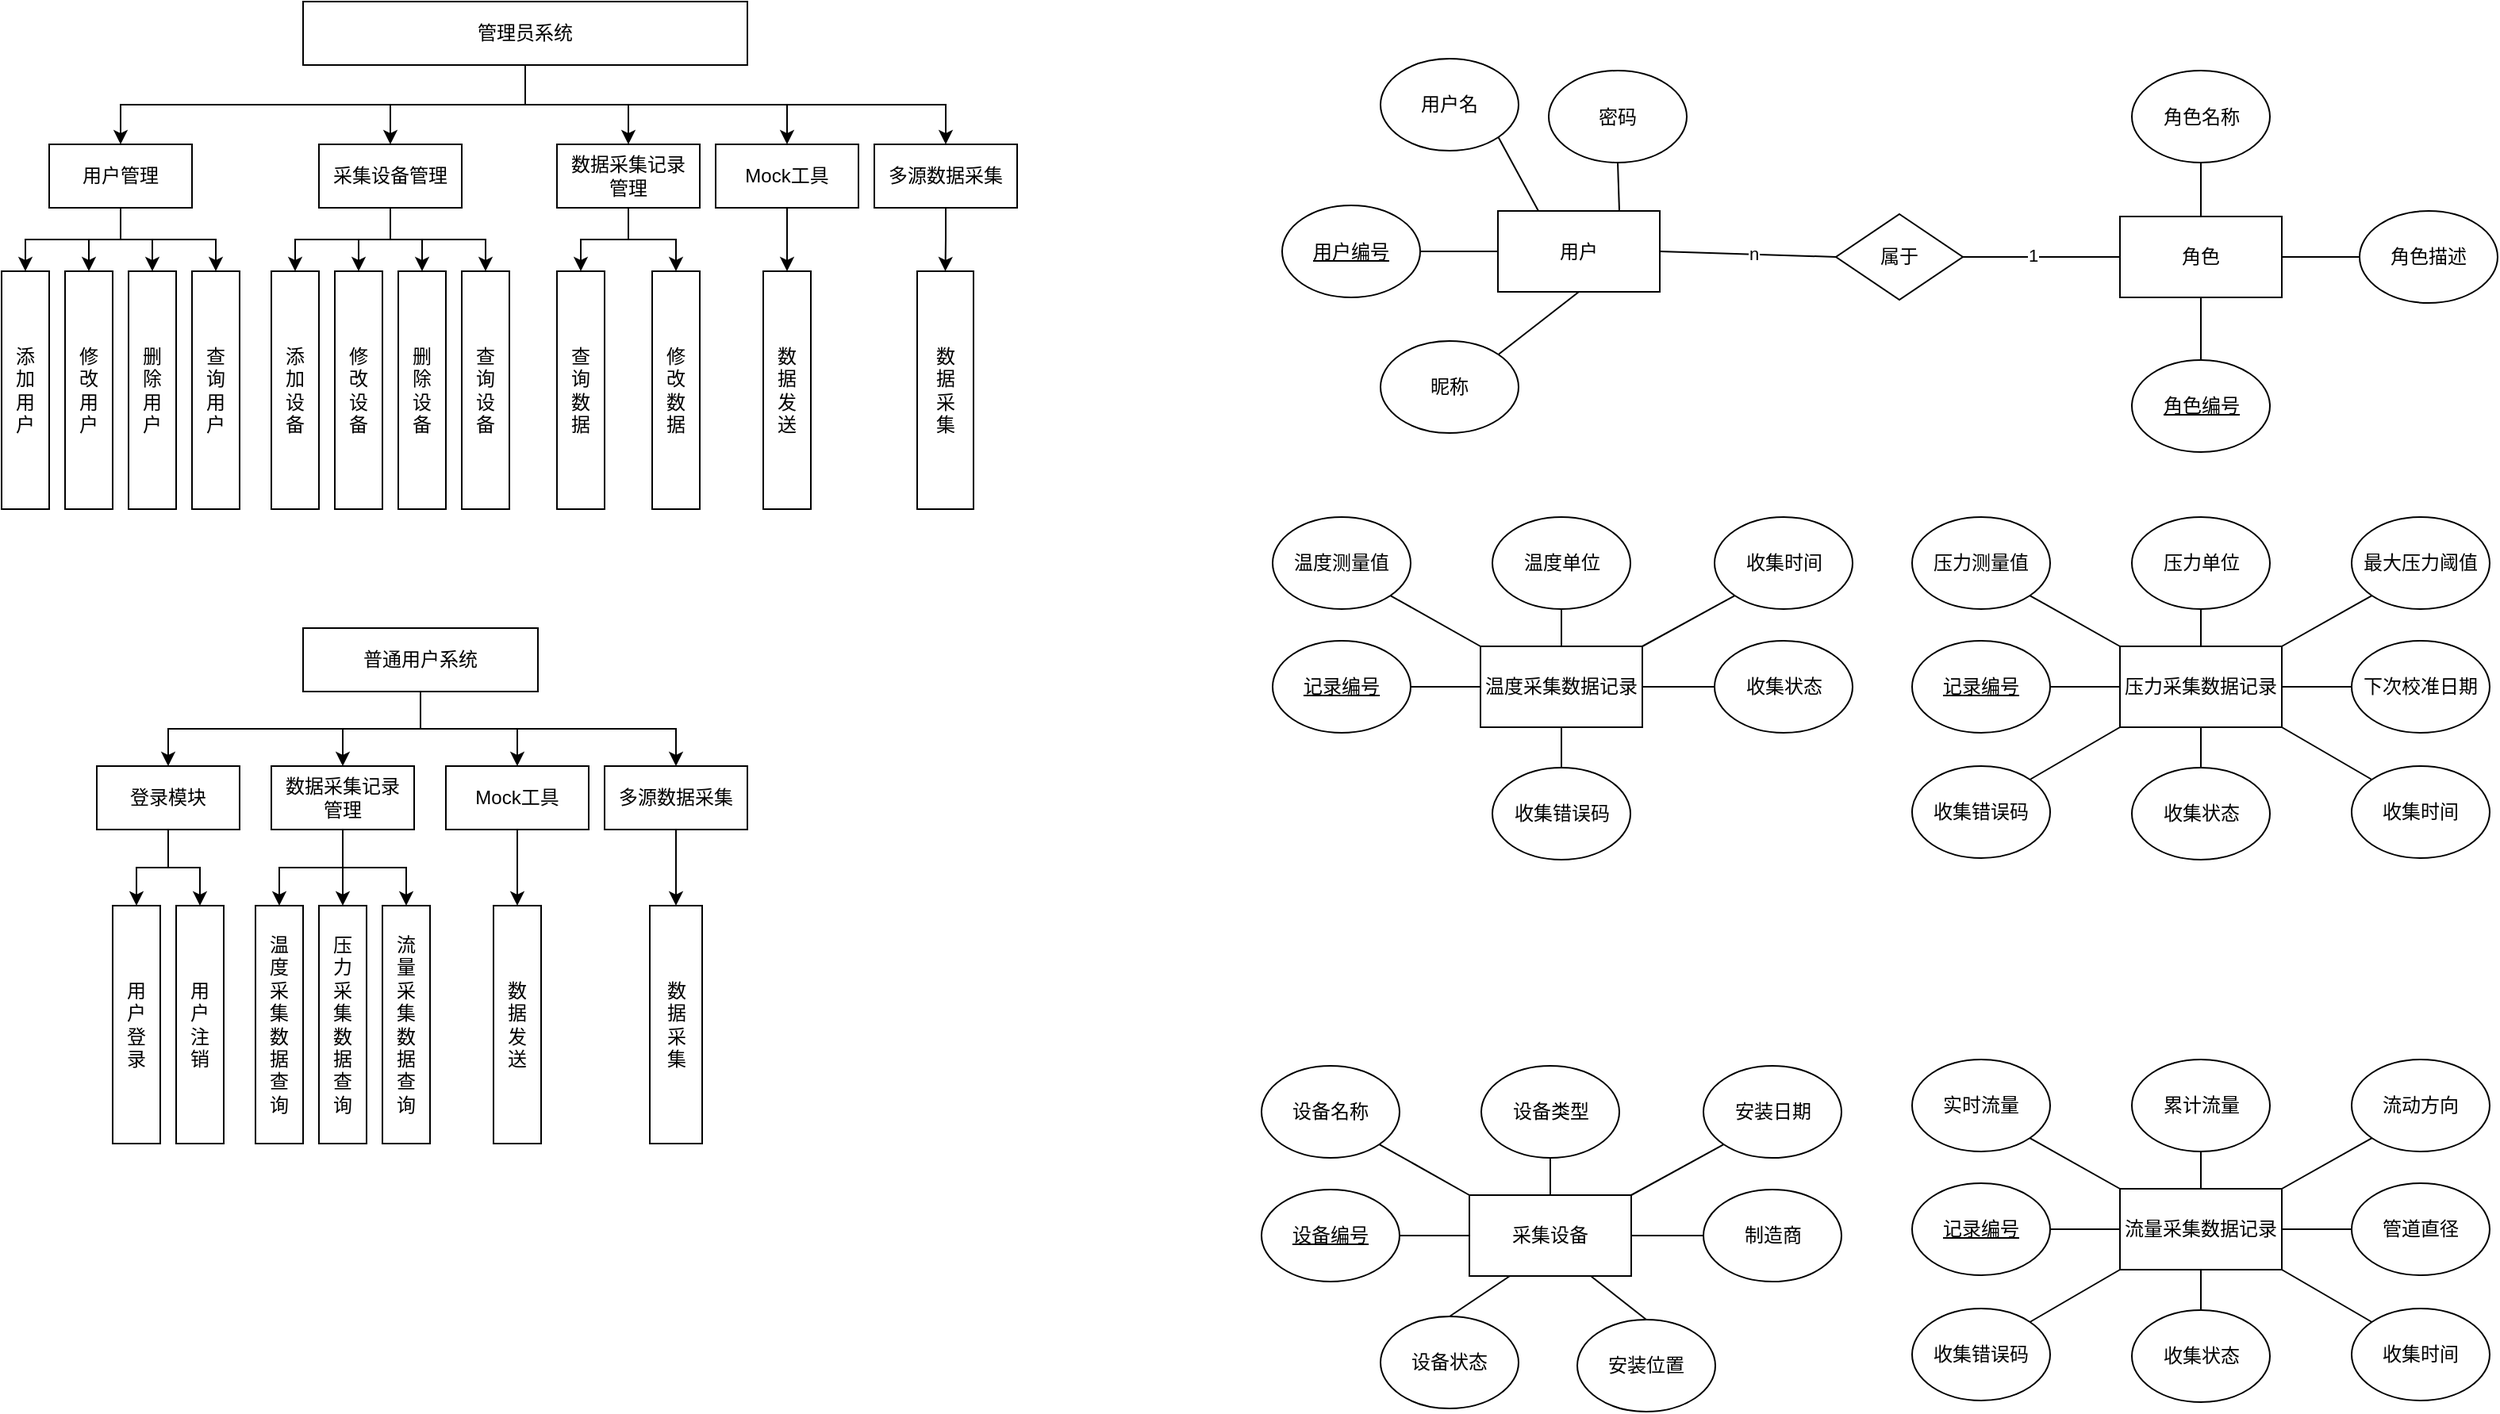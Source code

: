 <mxfile version="26.1.3">
  <diagram name="第 1 页" id="MYwcNr1ugUrhSAHtThHv">
    <mxGraphModel dx="1466" dy="929" grid="0" gridSize="10" guides="1" tooltips="1" connect="1" arrows="1" fold="1" page="1" pageScale="1" pageWidth="827" pageHeight="1169" math="0" shadow="0">
      <root>
        <mxCell id="0" />
        <mxCell id="1" parent="0" />
        <mxCell id="_uf0qR5cUyTxKE8fxkCO-37" style="edgeStyle=orthogonalEdgeStyle;rounded=0;orthogonalLoop=1;jettySize=auto;html=1;exitX=0.5;exitY=1;exitDx=0;exitDy=0;entryX=0.5;entryY=0;entryDx=0;entryDy=0;" parent="1" source="_uf0qR5cUyTxKE8fxkCO-5" target="_uf0qR5cUyTxKE8fxkCO-7" edge="1">
          <mxGeometry relative="1" as="geometry" />
        </mxCell>
        <mxCell id="_uf0qR5cUyTxKE8fxkCO-38" style="edgeStyle=orthogonalEdgeStyle;rounded=0;orthogonalLoop=1;jettySize=auto;html=1;exitX=0.5;exitY=1;exitDx=0;exitDy=0;entryX=0.5;entryY=0;entryDx=0;entryDy=0;" parent="1" source="_uf0qR5cUyTxKE8fxkCO-5" target="_uf0qR5cUyTxKE8fxkCO-21" edge="1">
          <mxGeometry relative="1" as="geometry" />
        </mxCell>
        <mxCell id="_uf0qR5cUyTxKE8fxkCO-39" style="edgeStyle=orthogonalEdgeStyle;rounded=0;orthogonalLoop=1;jettySize=auto;html=1;exitX=0.5;exitY=1;exitDx=0;exitDy=0;" parent="1" source="_uf0qR5cUyTxKE8fxkCO-5" target="_uf0qR5cUyTxKE8fxkCO-11" edge="1">
          <mxGeometry relative="1" as="geometry" />
        </mxCell>
        <mxCell id="_uf0qR5cUyTxKE8fxkCO-40" style="edgeStyle=orthogonalEdgeStyle;rounded=0;orthogonalLoop=1;jettySize=auto;html=1;exitX=0.5;exitY=1;exitDx=0;exitDy=0;" parent="1" source="_uf0qR5cUyTxKE8fxkCO-5" target="_uf0qR5cUyTxKE8fxkCO-9" edge="1">
          <mxGeometry relative="1" as="geometry" />
        </mxCell>
        <mxCell id="_uf0qR5cUyTxKE8fxkCO-41" style="edgeStyle=orthogonalEdgeStyle;rounded=0;orthogonalLoop=1;jettySize=auto;html=1;exitX=0.5;exitY=1;exitDx=0;exitDy=0;entryX=0.5;entryY=0;entryDx=0;entryDy=0;" parent="1" source="_uf0qR5cUyTxKE8fxkCO-5" target="_uf0qR5cUyTxKE8fxkCO-10" edge="1">
          <mxGeometry relative="1" as="geometry" />
        </mxCell>
        <mxCell id="_uf0qR5cUyTxKE8fxkCO-5" value="管理员系统" style="rounded=0;whiteSpace=wrap;html=1;" parent="1" vertex="1">
          <mxGeometry x="230" y="190" width="280" height="40" as="geometry" />
        </mxCell>
        <mxCell id="_uf0qR5cUyTxKE8fxkCO-17" style="edgeStyle=orthogonalEdgeStyle;rounded=0;orthogonalLoop=1;jettySize=auto;html=1;exitX=0.5;exitY=1;exitDx=0;exitDy=0;entryX=0.5;entryY=0;entryDx=0;entryDy=0;" parent="1" source="_uf0qR5cUyTxKE8fxkCO-7" target="_uf0qR5cUyTxKE8fxkCO-12" edge="1">
          <mxGeometry relative="1" as="geometry">
            <Array as="points">
              <mxPoint x="115" y="340" />
              <mxPoint x="55" y="340" />
            </Array>
          </mxGeometry>
        </mxCell>
        <mxCell id="_uf0qR5cUyTxKE8fxkCO-18" style="edgeStyle=orthogonalEdgeStyle;rounded=0;orthogonalLoop=1;jettySize=auto;html=1;exitX=0.5;exitY=1;exitDx=0;exitDy=0;entryX=0.5;entryY=0;entryDx=0;entryDy=0;" parent="1" source="_uf0qR5cUyTxKE8fxkCO-7" target="_uf0qR5cUyTxKE8fxkCO-13" edge="1">
          <mxGeometry relative="1" as="geometry" />
        </mxCell>
        <mxCell id="_uf0qR5cUyTxKE8fxkCO-19" style="edgeStyle=orthogonalEdgeStyle;rounded=0;orthogonalLoop=1;jettySize=auto;html=1;exitX=0.5;exitY=1;exitDx=0;exitDy=0;entryX=0.5;entryY=0;entryDx=0;entryDy=0;" parent="1" source="_uf0qR5cUyTxKE8fxkCO-7" target="_uf0qR5cUyTxKE8fxkCO-15" edge="1">
          <mxGeometry relative="1" as="geometry" />
        </mxCell>
        <mxCell id="_uf0qR5cUyTxKE8fxkCO-20" style="edgeStyle=orthogonalEdgeStyle;rounded=0;orthogonalLoop=1;jettySize=auto;html=1;exitX=0.5;exitY=1;exitDx=0;exitDy=0;entryX=0.5;entryY=0;entryDx=0;entryDy=0;" parent="1" source="_uf0qR5cUyTxKE8fxkCO-7" target="_uf0qR5cUyTxKE8fxkCO-16" edge="1">
          <mxGeometry relative="1" as="geometry" />
        </mxCell>
        <mxCell id="_uf0qR5cUyTxKE8fxkCO-7" value="用户管理" style="rounded=0;whiteSpace=wrap;html=1;" parent="1" vertex="1">
          <mxGeometry x="70" y="280" width="90" height="40" as="geometry" />
        </mxCell>
        <mxCell id="_uf0qR5cUyTxKE8fxkCO-32" style="edgeStyle=orthogonalEdgeStyle;rounded=0;orthogonalLoop=1;jettySize=auto;html=1;exitX=0.5;exitY=1;exitDx=0;exitDy=0;entryX=0.5;entryY=0;entryDx=0;entryDy=0;" parent="1" source="_uf0qR5cUyTxKE8fxkCO-9" target="_uf0qR5cUyTxKE8fxkCO-30" edge="1">
          <mxGeometry relative="1" as="geometry" />
        </mxCell>
        <mxCell id="_uf0qR5cUyTxKE8fxkCO-9" value="Mock工具" style="rounded=0;whiteSpace=wrap;html=1;" parent="1" vertex="1">
          <mxGeometry x="490" y="280" width="90" height="40" as="geometry" />
        </mxCell>
        <mxCell id="_uf0qR5cUyTxKE8fxkCO-33" style="edgeStyle=orthogonalEdgeStyle;rounded=0;orthogonalLoop=1;jettySize=auto;html=1;exitX=0.5;exitY=1;exitDx=0;exitDy=0;entryX=0.5;entryY=0;entryDx=0;entryDy=0;" parent="1" source="_uf0qR5cUyTxKE8fxkCO-10" target="_uf0qR5cUyTxKE8fxkCO-31" edge="1">
          <mxGeometry relative="1" as="geometry" />
        </mxCell>
        <mxCell id="_uf0qR5cUyTxKE8fxkCO-10" value="多源数据采集" style="rounded=0;whiteSpace=wrap;html=1;" parent="1" vertex="1">
          <mxGeometry x="590" y="280" width="90" height="40" as="geometry" />
        </mxCell>
        <mxCell id="_uf0qR5cUyTxKE8fxkCO-82" style="edgeStyle=orthogonalEdgeStyle;rounded=0;orthogonalLoop=1;jettySize=auto;html=1;exitX=0.5;exitY=1;exitDx=0;exitDy=0;" parent="1" source="_uf0qR5cUyTxKE8fxkCO-11" target="_uf0qR5cUyTxKE8fxkCO-35" edge="1">
          <mxGeometry relative="1" as="geometry" />
        </mxCell>
        <mxCell id="_uf0qR5cUyTxKE8fxkCO-83" style="edgeStyle=orthogonalEdgeStyle;rounded=0;orthogonalLoop=1;jettySize=auto;html=1;exitX=0.5;exitY=1;exitDx=0;exitDy=0;" parent="1" source="_uf0qR5cUyTxKE8fxkCO-11" target="_uf0qR5cUyTxKE8fxkCO-36" edge="1">
          <mxGeometry relative="1" as="geometry" />
        </mxCell>
        <mxCell id="_uf0qR5cUyTxKE8fxkCO-11" value="数据采集&lt;span style=&quot;background-color: transparent; color: light-dark(rgb(0, 0, 0), rgb(255, 255, 255));&quot;&gt;记录&lt;/span&gt;&lt;div&gt;&lt;span style=&quot;background-color: transparent; color: light-dark(rgb(0, 0, 0), rgb(255, 255, 255));&quot;&gt;管理&lt;/span&gt;&lt;/div&gt;" style="rounded=0;whiteSpace=wrap;html=1;" parent="1" vertex="1">
          <mxGeometry x="390" y="280" width="90" height="40" as="geometry" />
        </mxCell>
        <mxCell id="_uf0qR5cUyTxKE8fxkCO-12" value="添&lt;div&gt;加&lt;/div&gt;&lt;div&gt;用&lt;/div&gt;&lt;div&gt;户&lt;/div&gt;" style="rounded=0;whiteSpace=wrap;html=1;" parent="1" vertex="1">
          <mxGeometry x="40" y="360" width="30" height="150" as="geometry" />
        </mxCell>
        <mxCell id="_uf0qR5cUyTxKE8fxkCO-13" value="修&lt;div&gt;改&lt;/div&gt;&lt;div&gt;用&lt;/div&gt;&lt;div&gt;户&lt;/div&gt;" style="rounded=0;whiteSpace=wrap;html=1;" parent="1" vertex="1">
          <mxGeometry x="80" y="360" width="30" height="150" as="geometry" />
        </mxCell>
        <mxCell id="_uf0qR5cUyTxKE8fxkCO-15" value="删&lt;div&gt;除&lt;/div&gt;&lt;div&gt;用&lt;/div&gt;&lt;div&gt;户&lt;/div&gt;" style="rounded=0;whiteSpace=wrap;html=1;" parent="1" vertex="1">
          <mxGeometry x="120" y="360" width="30" height="150" as="geometry" />
        </mxCell>
        <mxCell id="_uf0qR5cUyTxKE8fxkCO-16" value="查&lt;div&gt;询&lt;/div&gt;&lt;div&gt;用&lt;/div&gt;&lt;div&gt;户&lt;/div&gt;" style="rounded=0;whiteSpace=wrap;html=1;" parent="1" vertex="1">
          <mxGeometry x="160" y="360" width="30" height="150" as="geometry" />
        </mxCell>
        <mxCell id="_uf0qR5cUyTxKE8fxkCO-26" style="edgeStyle=orthogonalEdgeStyle;rounded=0;orthogonalLoop=1;jettySize=auto;html=1;exitX=0.5;exitY=1;exitDx=0;exitDy=0;entryX=0.5;entryY=0;entryDx=0;entryDy=0;" parent="1" source="_uf0qR5cUyTxKE8fxkCO-21" target="_uf0qR5cUyTxKE8fxkCO-22" edge="1">
          <mxGeometry relative="1" as="geometry" />
        </mxCell>
        <mxCell id="_uf0qR5cUyTxKE8fxkCO-27" style="edgeStyle=orthogonalEdgeStyle;rounded=0;orthogonalLoop=1;jettySize=auto;html=1;exitX=0.5;exitY=1;exitDx=0;exitDy=0;entryX=0.5;entryY=0;entryDx=0;entryDy=0;" parent="1" source="_uf0qR5cUyTxKE8fxkCO-21" target="_uf0qR5cUyTxKE8fxkCO-23" edge="1">
          <mxGeometry relative="1" as="geometry" />
        </mxCell>
        <mxCell id="_uf0qR5cUyTxKE8fxkCO-28" style="edgeStyle=orthogonalEdgeStyle;rounded=0;orthogonalLoop=1;jettySize=auto;html=1;exitX=0.5;exitY=1;exitDx=0;exitDy=0;entryX=0.5;entryY=0;entryDx=0;entryDy=0;" parent="1" source="_uf0qR5cUyTxKE8fxkCO-21" target="_uf0qR5cUyTxKE8fxkCO-24" edge="1">
          <mxGeometry relative="1" as="geometry" />
        </mxCell>
        <mxCell id="_uf0qR5cUyTxKE8fxkCO-29" style="edgeStyle=orthogonalEdgeStyle;rounded=0;orthogonalLoop=1;jettySize=auto;html=1;exitX=0.5;exitY=1;exitDx=0;exitDy=0;entryX=0.5;entryY=0;entryDx=0;entryDy=0;" parent="1" source="_uf0qR5cUyTxKE8fxkCO-21" target="_uf0qR5cUyTxKE8fxkCO-25" edge="1">
          <mxGeometry relative="1" as="geometry" />
        </mxCell>
        <mxCell id="_uf0qR5cUyTxKE8fxkCO-21" value="采集设备管理" style="rounded=0;whiteSpace=wrap;html=1;" parent="1" vertex="1">
          <mxGeometry x="240" y="280" width="90" height="40" as="geometry" />
        </mxCell>
        <mxCell id="_uf0qR5cUyTxKE8fxkCO-22" value="添&lt;div&gt;加&lt;/div&gt;&lt;div&gt;设&lt;/div&gt;&lt;div&gt;备&lt;/div&gt;" style="rounded=0;whiteSpace=wrap;html=1;" parent="1" vertex="1">
          <mxGeometry x="210" y="360" width="30" height="150" as="geometry" />
        </mxCell>
        <mxCell id="_uf0qR5cUyTxKE8fxkCO-23" value="修&lt;div&gt;改&lt;div&gt;设&lt;/div&gt;&lt;div&gt;备&lt;/div&gt;&lt;/div&gt;" style="rounded=0;whiteSpace=wrap;html=1;" parent="1" vertex="1">
          <mxGeometry x="250" y="360" width="30" height="150" as="geometry" />
        </mxCell>
        <mxCell id="_uf0qR5cUyTxKE8fxkCO-24" value="删&lt;div&gt;除&lt;/div&gt;&lt;div&gt;设&lt;/div&gt;&lt;div&gt;备&lt;/div&gt;" style="rounded=0;whiteSpace=wrap;html=1;" parent="1" vertex="1">
          <mxGeometry x="290" y="360" width="30" height="150" as="geometry" />
        </mxCell>
        <mxCell id="_uf0qR5cUyTxKE8fxkCO-25" value="查&lt;div&gt;询&lt;/div&gt;&lt;div&gt;设&lt;/div&gt;&lt;div&gt;备&lt;/div&gt;" style="rounded=0;whiteSpace=wrap;html=1;" parent="1" vertex="1">
          <mxGeometry x="330" y="360" width="30" height="150" as="geometry" />
        </mxCell>
        <mxCell id="_uf0qR5cUyTxKE8fxkCO-30" value="数&lt;div&gt;据&lt;/div&gt;&lt;div&gt;发&lt;/div&gt;&lt;div&gt;送&lt;/div&gt;" style="rounded=0;whiteSpace=wrap;html=1;" parent="1" vertex="1">
          <mxGeometry x="520" y="360" width="30" height="150" as="geometry" />
        </mxCell>
        <mxCell id="_uf0qR5cUyTxKE8fxkCO-31" value="数&lt;div&gt;据&lt;/div&gt;&lt;div&gt;采&lt;/div&gt;&lt;div&gt;集&lt;/div&gt;" style="rounded=0;whiteSpace=wrap;html=1;" parent="1" vertex="1">
          <mxGeometry x="617" y="360" width="35.5" height="150" as="geometry" />
        </mxCell>
        <mxCell id="_uf0qR5cUyTxKE8fxkCO-35" value="查&lt;div&gt;询&lt;/div&gt;&lt;div&gt;数&lt;/div&gt;&lt;div&gt;据&lt;/div&gt;" style="rounded=0;whiteSpace=wrap;html=1;" parent="1" vertex="1">
          <mxGeometry x="390" y="360" width="30" height="150" as="geometry" />
        </mxCell>
        <mxCell id="_uf0qR5cUyTxKE8fxkCO-36" value="修&lt;div&gt;改&lt;/div&gt;&lt;div&gt;&lt;div&gt;数&lt;/div&gt;&lt;div&gt;据&lt;/div&gt;&lt;/div&gt;" style="rounded=0;whiteSpace=wrap;html=1;" parent="1" vertex="1">
          <mxGeometry x="450" y="360" width="30" height="150" as="geometry" />
        </mxCell>
        <mxCell id="_uf0qR5cUyTxKE8fxkCO-44" style="edgeStyle=orthogonalEdgeStyle;rounded=0;orthogonalLoop=1;jettySize=auto;html=1;exitX=0.5;exitY=1;exitDx=0;exitDy=0;" parent="1" source="_uf0qR5cUyTxKE8fxkCO-47" target="_uf0qR5cUyTxKE8fxkCO-57" edge="1">
          <mxGeometry relative="1" as="geometry" />
        </mxCell>
        <mxCell id="_uf0qR5cUyTxKE8fxkCO-45" style="edgeStyle=orthogonalEdgeStyle;rounded=0;orthogonalLoop=1;jettySize=auto;html=1;exitX=0.5;exitY=1;exitDx=0;exitDy=0;" parent="1" source="_uf0qR5cUyTxKE8fxkCO-47" target="_uf0qR5cUyTxKE8fxkCO-54" edge="1">
          <mxGeometry relative="1" as="geometry" />
        </mxCell>
        <mxCell id="_uf0qR5cUyTxKE8fxkCO-46" style="edgeStyle=orthogonalEdgeStyle;rounded=0;orthogonalLoop=1;jettySize=auto;html=1;exitX=0.5;exitY=1;exitDx=0;exitDy=0;entryX=0.5;entryY=0;entryDx=0;entryDy=0;" parent="1" source="_uf0qR5cUyTxKE8fxkCO-47" target="_uf0qR5cUyTxKE8fxkCO-56" edge="1">
          <mxGeometry relative="1" as="geometry" />
        </mxCell>
        <mxCell id="_uf0qR5cUyTxKE8fxkCO-94" style="edgeStyle=orthogonalEdgeStyle;rounded=0;orthogonalLoop=1;jettySize=auto;html=1;exitX=0.5;exitY=1;exitDx=0;exitDy=0;entryX=0.5;entryY=0;entryDx=0;entryDy=0;" parent="1" source="_uf0qR5cUyTxKE8fxkCO-47" target="_uf0qR5cUyTxKE8fxkCO-89" edge="1">
          <mxGeometry relative="1" as="geometry" />
        </mxCell>
        <mxCell id="_uf0qR5cUyTxKE8fxkCO-47" value="普通用户系统" style="rounded=0;whiteSpace=wrap;html=1;" parent="1" vertex="1">
          <mxGeometry x="230" y="585" width="148" height="40" as="geometry" />
        </mxCell>
        <mxCell id="_uf0qR5cUyTxKE8fxkCO-53" style="edgeStyle=orthogonalEdgeStyle;rounded=0;orthogonalLoop=1;jettySize=auto;html=1;exitX=0.5;exitY=1;exitDx=0;exitDy=0;entryX=0.5;entryY=0;entryDx=0;entryDy=0;" parent="1" source="_uf0qR5cUyTxKE8fxkCO-54" target="_uf0qR5cUyTxKE8fxkCO-71" edge="1">
          <mxGeometry relative="1" as="geometry" />
        </mxCell>
        <mxCell id="_uf0qR5cUyTxKE8fxkCO-54" value="Mock工具" style="rounded=0;whiteSpace=wrap;html=1;" parent="1" vertex="1">
          <mxGeometry x="320" y="672" width="90" height="40" as="geometry" />
        </mxCell>
        <mxCell id="_uf0qR5cUyTxKE8fxkCO-55" style="edgeStyle=orthogonalEdgeStyle;rounded=0;orthogonalLoop=1;jettySize=auto;html=1;exitX=0.5;exitY=1;exitDx=0;exitDy=0;entryX=0.5;entryY=0;entryDx=0;entryDy=0;" parent="1" source="_uf0qR5cUyTxKE8fxkCO-56" target="_uf0qR5cUyTxKE8fxkCO-72" edge="1">
          <mxGeometry relative="1" as="geometry" />
        </mxCell>
        <mxCell id="_uf0qR5cUyTxKE8fxkCO-56" value="多源数据采集" style="rounded=0;whiteSpace=wrap;html=1;" parent="1" vertex="1">
          <mxGeometry x="420" y="672" width="90" height="40" as="geometry" />
        </mxCell>
        <mxCell id="_uf0qR5cUyTxKE8fxkCO-86" style="edgeStyle=orthogonalEdgeStyle;rounded=0;orthogonalLoop=1;jettySize=auto;html=1;exitX=0.5;exitY=1;exitDx=0;exitDy=0;entryX=0.5;entryY=0;entryDx=0;entryDy=0;" parent="1" source="_uf0qR5cUyTxKE8fxkCO-57" target="_uf0qR5cUyTxKE8fxkCO-73" edge="1">
          <mxGeometry relative="1" as="geometry" />
        </mxCell>
        <mxCell id="_uf0qR5cUyTxKE8fxkCO-87" style="edgeStyle=orthogonalEdgeStyle;rounded=0;orthogonalLoop=1;jettySize=auto;html=1;exitX=0.5;exitY=1;exitDx=0;exitDy=0;entryX=0.5;entryY=0;entryDx=0;entryDy=0;" parent="1" source="_uf0qR5cUyTxKE8fxkCO-57" target="_uf0qR5cUyTxKE8fxkCO-84" edge="1">
          <mxGeometry relative="1" as="geometry" />
        </mxCell>
        <mxCell id="_uf0qR5cUyTxKE8fxkCO-88" style="edgeStyle=orthogonalEdgeStyle;rounded=0;orthogonalLoop=1;jettySize=auto;html=1;exitX=0.5;exitY=1;exitDx=0;exitDy=0;entryX=0.5;entryY=0;entryDx=0;entryDy=0;" parent="1" source="_uf0qR5cUyTxKE8fxkCO-57" target="_uf0qR5cUyTxKE8fxkCO-85" edge="1">
          <mxGeometry relative="1" as="geometry" />
        </mxCell>
        <mxCell id="_uf0qR5cUyTxKE8fxkCO-57" value="数据采集&lt;span style=&quot;background-color: transparent; color: light-dark(rgb(0, 0, 0), rgb(255, 255, 255));&quot;&gt;记录&lt;/span&gt;&lt;div&gt;&lt;span style=&quot;background-color: transparent; color: light-dark(rgb(0, 0, 0), rgb(255, 255, 255));&quot;&gt;管理&lt;/span&gt;&lt;/div&gt;" style="rounded=0;whiteSpace=wrap;html=1;" parent="1" vertex="1">
          <mxGeometry x="210" y="672" width="90" height="40" as="geometry" />
        </mxCell>
        <mxCell id="_uf0qR5cUyTxKE8fxkCO-71" value="数&lt;div&gt;据&lt;/div&gt;&lt;div&gt;发&lt;/div&gt;&lt;div&gt;送&lt;/div&gt;" style="rounded=0;whiteSpace=wrap;html=1;" parent="1" vertex="1">
          <mxGeometry x="350" y="760" width="30" height="150" as="geometry" />
        </mxCell>
        <mxCell id="_uf0qR5cUyTxKE8fxkCO-72" value="数&lt;div&gt;据&lt;/div&gt;&lt;div&gt;采&lt;/div&gt;&lt;div&gt;集&lt;/div&gt;" style="rounded=0;whiteSpace=wrap;html=1;" parent="1" vertex="1">
          <mxGeometry x="448.5" y="760" width="33" height="150" as="geometry" />
        </mxCell>
        <mxCell id="_uf0qR5cUyTxKE8fxkCO-73" value="温&lt;div&gt;度&lt;/div&gt;&lt;div&gt;采&lt;/div&gt;&lt;div&gt;集&lt;/div&gt;&lt;div&gt;数&lt;/div&gt;&lt;div&gt;据&lt;/div&gt;&lt;div&gt;查&lt;/div&gt;&lt;div&gt;询&lt;/div&gt;" style="rounded=0;whiteSpace=wrap;html=1;" parent="1" vertex="1">
          <mxGeometry x="200" y="760" width="30" height="150" as="geometry" />
        </mxCell>
        <mxCell id="_uf0qR5cUyTxKE8fxkCO-84" value="压&lt;div&gt;力&lt;br&gt;&lt;div&gt;采&lt;/div&gt;&lt;div&gt;集&lt;/div&gt;&lt;div&gt;数&lt;/div&gt;&lt;div&gt;据&lt;/div&gt;&lt;div&gt;查&lt;/div&gt;&lt;div&gt;询&lt;/div&gt;&lt;/div&gt;" style="rounded=0;whiteSpace=wrap;html=1;" parent="1" vertex="1">
          <mxGeometry x="240" y="760" width="30" height="150" as="geometry" />
        </mxCell>
        <mxCell id="_uf0qR5cUyTxKE8fxkCO-85" value="流&lt;div&gt;量&lt;br&gt;&lt;div&gt;&lt;div&gt;采&lt;/div&gt;&lt;div&gt;集&lt;/div&gt;&lt;div&gt;数&lt;/div&gt;&lt;div&gt;据&lt;/div&gt;&lt;div&gt;查&lt;/div&gt;&lt;div&gt;询&lt;/div&gt;&lt;/div&gt;&lt;/div&gt;" style="rounded=0;whiteSpace=wrap;html=1;" parent="1" vertex="1">
          <mxGeometry x="280" y="760" width="30" height="150" as="geometry" />
        </mxCell>
        <mxCell id="_uf0qR5cUyTxKE8fxkCO-92" style="edgeStyle=orthogonalEdgeStyle;rounded=0;orthogonalLoop=1;jettySize=auto;html=1;exitX=0.5;exitY=1;exitDx=0;exitDy=0;entryX=0.5;entryY=0;entryDx=0;entryDy=0;" parent="1" source="_uf0qR5cUyTxKE8fxkCO-89" target="_uf0qR5cUyTxKE8fxkCO-90" edge="1">
          <mxGeometry relative="1" as="geometry" />
        </mxCell>
        <mxCell id="_uf0qR5cUyTxKE8fxkCO-93" style="edgeStyle=orthogonalEdgeStyle;rounded=0;orthogonalLoop=1;jettySize=auto;html=1;exitX=0.5;exitY=1;exitDx=0;exitDy=0;entryX=0.5;entryY=0;entryDx=0;entryDy=0;" parent="1" source="_uf0qR5cUyTxKE8fxkCO-89" target="_uf0qR5cUyTxKE8fxkCO-91" edge="1">
          <mxGeometry relative="1" as="geometry" />
        </mxCell>
        <mxCell id="_uf0qR5cUyTxKE8fxkCO-89" value="登录模块" style="rounded=0;whiteSpace=wrap;html=1;" parent="1" vertex="1">
          <mxGeometry x="100" y="672" width="90" height="40" as="geometry" />
        </mxCell>
        <mxCell id="_uf0qR5cUyTxKE8fxkCO-90" value="用&lt;div&gt;户&lt;/div&gt;&lt;div&gt;登&lt;/div&gt;&lt;div&gt;录&lt;/div&gt;" style="rounded=0;whiteSpace=wrap;html=1;fillColor=default;" parent="1" vertex="1">
          <mxGeometry x="110" y="760" width="30" height="150" as="geometry" />
        </mxCell>
        <mxCell id="_uf0qR5cUyTxKE8fxkCO-91" value="用&lt;div&gt;户&lt;/div&gt;&lt;div&gt;注&lt;/div&gt;&lt;div&gt;销&lt;/div&gt;" style="rounded=0;whiteSpace=wrap;html=1;fillColor=default;" parent="1" vertex="1">
          <mxGeometry x="150" y="760" width="30" height="150" as="geometry" />
        </mxCell>
        <mxCell id="K0Fhoypk4YpixcWQolRQ-6" style="edgeStyle=orthogonalEdgeStyle;rounded=0;orthogonalLoop=1;jettySize=auto;html=1;exitX=1;exitY=0.5;exitDx=0;exitDy=0;entryX=0;entryY=0.5;entryDx=0;entryDy=0;endArrow=none;startFill=0;" edge="1" parent="1" source="K0Fhoypk4YpixcWQolRQ-1" target="K0Fhoypk4YpixcWQolRQ-4">
          <mxGeometry relative="1" as="geometry" />
        </mxCell>
        <mxCell id="K0Fhoypk4YpixcWQolRQ-7" style="edgeStyle=orthogonalEdgeStyle;rounded=0;orthogonalLoop=1;jettySize=auto;html=1;exitX=0.5;exitY=0;exitDx=0;exitDy=0;entryX=0.5;entryY=1;entryDx=0;entryDy=0;endArrow=none;startFill=0;" edge="1" parent="1" source="K0Fhoypk4YpixcWQolRQ-1" target="K0Fhoypk4YpixcWQolRQ-3">
          <mxGeometry relative="1" as="geometry" />
        </mxCell>
        <mxCell id="K0Fhoypk4YpixcWQolRQ-91" style="edgeStyle=orthogonalEdgeStyle;rounded=0;orthogonalLoop=1;jettySize=auto;html=1;exitX=0.5;exitY=1;exitDx=0;exitDy=0;entryX=0.5;entryY=0;entryDx=0;entryDy=0;endArrow=none;startFill=0;" edge="1" parent="1" source="K0Fhoypk4YpixcWQolRQ-1" target="K0Fhoypk4YpixcWQolRQ-2">
          <mxGeometry relative="1" as="geometry" />
        </mxCell>
        <mxCell id="K0Fhoypk4YpixcWQolRQ-1" value="角色" style="rounded=0;whiteSpace=wrap;html=1;" vertex="1" parent="1">
          <mxGeometry x="1375" y="325.5" width="102" height="51" as="geometry" />
        </mxCell>
        <mxCell id="K0Fhoypk4YpixcWQolRQ-2" value="角色编号" style="ellipse;whiteSpace=wrap;html=1;fontStyle=4" vertex="1" parent="1">
          <mxGeometry x="1382.5" y="416" width="87" height="58" as="geometry" />
        </mxCell>
        <mxCell id="K0Fhoypk4YpixcWQolRQ-3" value="角色名称" style="ellipse;whiteSpace=wrap;html=1;" vertex="1" parent="1">
          <mxGeometry x="1382.5" y="233.5" width="87" height="58" as="geometry" />
        </mxCell>
        <mxCell id="K0Fhoypk4YpixcWQolRQ-4" value="角色描述" style="ellipse;whiteSpace=wrap;html=1;" vertex="1" parent="1">
          <mxGeometry x="1526" y="322" width="87" height="58" as="geometry" />
        </mxCell>
        <mxCell id="K0Fhoypk4YpixcWQolRQ-17" style="rounded=0;orthogonalLoop=1;jettySize=auto;html=1;exitX=0;exitY=0.5;exitDx=0;exitDy=0;entryX=1;entryY=0.5;entryDx=0;entryDy=0;endArrow=none;startFill=0;" edge="1" parent="1" source="K0Fhoypk4YpixcWQolRQ-9" target="K0Fhoypk4YpixcWQolRQ-10">
          <mxGeometry relative="1" as="geometry" />
        </mxCell>
        <mxCell id="K0Fhoypk4YpixcWQolRQ-18" style="rounded=0;orthogonalLoop=1;jettySize=auto;html=1;exitX=0;exitY=0;exitDx=0;exitDy=0;entryX=1;entryY=1;entryDx=0;entryDy=0;endArrow=none;startFill=0;" edge="1" parent="1" source="K0Fhoypk4YpixcWQolRQ-9" target="K0Fhoypk4YpixcWQolRQ-11">
          <mxGeometry relative="1" as="geometry" />
        </mxCell>
        <mxCell id="K0Fhoypk4YpixcWQolRQ-19" style="rounded=0;orthogonalLoop=1;jettySize=auto;html=1;exitX=0.5;exitY=0;exitDx=0;exitDy=0;entryX=0.5;entryY=1;entryDx=0;entryDy=0;endArrow=none;startFill=0;" edge="1" parent="1" source="K0Fhoypk4YpixcWQolRQ-9" target="K0Fhoypk4YpixcWQolRQ-12">
          <mxGeometry relative="1" as="geometry" />
        </mxCell>
        <mxCell id="K0Fhoypk4YpixcWQolRQ-20" style="rounded=0;orthogonalLoop=1;jettySize=auto;html=1;exitX=1;exitY=0;exitDx=0;exitDy=0;entryX=0;entryY=1;entryDx=0;entryDy=0;endArrow=none;startFill=0;" edge="1" parent="1" source="K0Fhoypk4YpixcWQolRQ-9" target="K0Fhoypk4YpixcWQolRQ-13">
          <mxGeometry relative="1" as="geometry" />
        </mxCell>
        <mxCell id="K0Fhoypk4YpixcWQolRQ-21" style="rounded=0;orthogonalLoop=1;jettySize=auto;html=1;exitX=1;exitY=0.5;exitDx=0;exitDy=0;entryX=0;entryY=0.5;entryDx=0;entryDy=0;endArrow=none;startFill=0;" edge="1" parent="1" source="K0Fhoypk4YpixcWQolRQ-9" target="K0Fhoypk4YpixcWQolRQ-15">
          <mxGeometry relative="1" as="geometry" />
        </mxCell>
        <mxCell id="K0Fhoypk4YpixcWQolRQ-25" style="rounded=0;orthogonalLoop=1;jettySize=auto;html=1;exitX=0.75;exitY=1;exitDx=0;exitDy=0;entryX=0.5;entryY=0;entryDx=0;entryDy=0;endArrow=none;startFill=0;" edge="1" parent="1" source="K0Fhoypk4YpixcWQolRQ-9" target="K0Fhoypk4YpixcWQolRQ-14">
          <mxGeometry relative="1" as="geometry" />
        </mxCell>
        <mxCell id="K0Fhoypk4YpixcWQolRQ-26" style="rounded=0;orthogonalLoop=1;jettySize=auto;html=1;exitX=0.25;exitY=1;exitDx=0;exitDy=0;entryX=0.5;entryY=0;entryDx=0;entryDy=0;endArrow=none;startFill=0;" edge="1" parent="1" source="K0Fhoypk4YpixcWQolRQ-9" target="K0Fhoypk4YpixcWQolRQ-16">
          <mxGeometry relative="1" as="geometry" />
        </mxCell>
        <mxCell id="K0Fhoypk4YpixcWQolRQ-9" value="采集设备" style="rounded=0;whiteSpace=wrap;html=1;" vertex="1" parent="1">
          <mxGeometry x="965" y="942.5" width="102" height="51" as="geometry" />
        </mxCell>
        <mxCell id="K0Fhoypk4YpixcWQolRQ-10" value="设备编号" style="ellipse;whiteSpace=wrap;html=1;fontStyle=4" vertex="1" parent="1">
          <mxGeometry x="834" y="939" width="87" height="58" as="geometry" />
        </mxCell>
        <mxCell id="K0Fhoypk4YpixcWQolRQ-11" value="设备名称" style="ellipse;whiteSpace=wrap;html=1;" vertex="1" parent="1">
          <mxGeometry x="834" y="861" width="87" height="58" as="geometry" />
        </mxCell>
        <mxCell id="K0Fhoypk4YpixcWQolRQ-12" value="设备类型" style="ellipse;whiteSpace=wrap;html=1;" vertex="1" parent="1">
          <mxGeometry x="972.5" y="861" width="87" height="58" as="geometry" />
        </mxCell>
        <mxCell id="K0Fhoypk4YpixcWQolRQ-13" value="安装日期" style="ellipse;whiteSpace=wrap;html=1;" vertex="1" parent="1">
          <mxGeometry x="1112.5" y="861" width="87" height="58" as="geometry" />
        </mxCell>
        <mxCell id="K0Fhoypk4YpixcWQolRQ-14" value="安装位置" style="ellipse;whiteSpace=wrap;html=1;" vertex="1" parent="1">
          <mxGeometry x="1033" y="1021" width="87" height="58" as="geometry" />
        </mxCell>
        <mxCell id="K0Fhoypk4YpixcWQolRQ-15" value="制造商" style="ellipse;whiteSpace=wrap;html=1;" vertex="1" parent="1">
          <mxGeometry x="1112.5" y="939" width="87" height="58" as="geometry" />
        </mxCell>
        <mxCell id="K0Fhoypk4YpixcWQolRQ-16" value="设备状态" style="ellipse;whiteSpace=wrap;html=1;" vertex="1" parent="1">
          <mxGeometry x="909" y="1019" width="87" height="58" as="geometry" />
        </mxCell>
        <mxCell id="K0Fhoypk4YpixcWQolRQ-27" style="rounded=0;orthogonalLoop=1;jettySize=auto;html=1;exitX=0;exitY=0.5;exitDx=0;exitDy=0;entryX=1;entryY=0.5;entryDx=0;entryDy=0;endArrow=none;startFill=0;" edge="1" parent="1" source="K0Fhoypk4YpixcWQolRQ-34" target="K0Fhoypk4YpixcWQolRQ-35">
          <mxGeometry relative="1" as="geometry" />
        </mxCell>
        <mxCell id="K0Fhoypk4YpixcWQolRQ-28" style="rounded=0;orthogonalLoop=1;jettySize=auto;html=1;exitX=0;exitY=0;exitDx=0;exitDy=0;entryX=1;entryY=1;entryDx=0;entryDy=0;endArrow=none;startFill=0;" edge="1" parent="1" source="K0Fhoypk4YpixcWQolRQ-34" target="K0Fhoypk4YpixcWQolRQ-36">
          <mxGeometry relative="1" as="geometry" />
        </mxCell>
        <mxCell id="K0Fhoypk4YpixcWQolRQ-29" style="rounded=0;orthogonalLoop=1;jettySize=auto;html=1;exitX=0.5;exitY=0;exitDx=0;exitDy=0;entryX=0.5;entryY=1;entryDx=0;entryDy=0;endArrow=none;startFill=0;" edge="1" parent="1" source="K0Fhoypk4YpixcWQolRQ-34" target="K0Fhoypk4YpixcWQolRQ-37">
          <mxGeometry relative="1" as="geometry" />
        </mxCell>
        <mxCell id="K0Fhoypk4YpixcWQolRQ-30" style="rounded=0;orthogonalLoop=1;jettySize=auto;html=1;exitX=1;exitY=0;exitDx=0;exitDy=0;entryX=0;entryY=1;entryDx=0;entryDy=0;endArrow=none;startFill=0;" edge="1" parent="1" source="K0Fhoypk4YpixcWQolRQ-34" target="K0Fhoypk4YpixcWQolRQ-38">
          <mxGeometry relative="1" as="geometry" />
        </mxCell>
        <mxCell id="K0Fhoypk4YpixcWQolRQ-31" style="rounded=0;orthogonalLoop=1;jettySize=auto;html=1;exitX=1;exitY=0.5;exitDx=0;exitDy=0;entryX=0;entryY=0.5;entryDx=0;entryDy=0;endArrow=none;startFill=0;" edge="1" parent="1" source="K0Fhoypk4YpixcWQolRQ-34" target="K0Fhoypk4YpixcWQolRQ-40">
          <mxGeometry relative="1" as="geometry" />
        </mxCell>
        <mxCell id="K0Fhoypk4YpixcWQolRQ-42" style="edgeStyle=orthogonalEdgeStyle;rounded=0;orthogonalLoop=1;jettySize=auto;html=1;exitX=0.5;exitY=1;exitDx=0;exitDy=0;entryX=0.5;entryY=0;entryDx=0;entryDy=0;endArrow=none;startFill=0;" edge="1" parent="1" source="K0Fhoypk4YpixcWQolRQ-34" target="K0Fhoypk4YpixcWQolRQ-39">
          <mxGeometry relative="1" as="geometry" />
        </mxCell>
        <mxCell id="K0Fhoypk4YpixcWQolRQ-34" value="温度采集数据记录" style="rounded=0;whiteSpace=wrap;html=1;" vertex="1" parent="1">
          <mxGeometry x="972" y="596.5" width="102" height="51" as="geometry" />
        </mxCell>
        <mxCell id="K0Fhoypk4YpixcWQolRQ-35" value="记录编号" style="ellipse;whiteSpace=wrap;html=1;fontStyle=4" vertex="1" parent="1">
          <mxGeometry x="841" y="593" width="87" height="58" as="geometry" />
        </mxCell>
        <mxCell id="K0Fhoypk4YpixcWQolRQ-36" value="温度测量值" style="ellipse;whiteSpace=wrap;html=1;" vertex="1" parent="1">
          <mxGeometry x="841" y="515" width="87" height="58" as="geometry" />
        </mxCell>
        <mxCell id="K0Fhoypk4YpixcWQolRQ-37" value="温度单位" style="ellipse;whiteSpace=wrap;html=1;" vertex="1" parent="1">
          <mxGeometry x="979.5" y="515" width="87" height="58" as="geometry" />
        </mxCell>
        <mxCell id="K0Fhoypk4YpixcWQolRQ-38" value="收集时间" style="ellipse;whiteSpace=wrap;html=1;" vertex="1" parent="1">
          <mxGeometry x="1119.5" y="515" width="87" height="58" as="geometry" />
        </mxCell>
        <mxCell id="K0Fhoypk4YpixcWQolRQ-39" value="收集错误码" style="ellipse;whiteSpace=wrap;html=1;" vertex="1" parent="1">
          <mxGeometry x="979.5" y="673" width="87" height="58" as="geometry" />
        </mxCell>
        <mxCell id="K0Fhoypk4YpixcWQolRQ-40" value="收集状态" style="ellipse;whiteSpace=wrap;html=1;" vertex="1" parent="1">
          <mxGeometry x="1119.5" y="593" width="87" height="58" as="geometry" />
        </mxCell>
        <mxCell id="K0Fhoypk4YpixcWQolRQ-43" style="rounded=0;orthogonalLoop=1;jettySize=auto;html=1;exitX=0;exitY=0.5;exitDx=0;exitDy=0;entryX=1;entryY=0.5;entryDx=0;entryDy=0;endArrow=none;startFill=0;" edge="1" parent="1" source="K0Fhoypk4YpixcWQolRQ-49" target="K0Fhoypk4YpixcWQolRQ-50">
          <mxGeometry relative="1" as="geometry" />
        </mxCell>
        <mxCell id="K0Fhoypk4YpixcWQolRQ-44" style="rounded=0;orthogonalLoop=1;jettySize=auto;html=1;exitX=0;exitY=0;exitDx=0;exitDy=0;entryX=1;entryY=1;entryDx=0;entryDy=0;endArrow=none;startFill=0;" edge="1" parent="1" source="K0Fhoypk4YpixcWQolRQ-49" target="K0Fhoypk4YpixcWQolRQ-51">
          <mxGeometry relative="1" as="geometry" />
        </mxCell>
        <mxCell id="K0Fhoypk4YpixcWQolRQ-45" style="rounded=0;orthogonalLoop=1;jettySize=auto;html=1;exitX=0.5;exitY=0;exitDx=0;exitDy=0;entryX=0.5;entryY=1;entryDx=0;entryDy=0;endArrow=none;startFill=0;" edge="1" parent="1" source="K0Fhoypk4YpixcWQolRQ-49" target="K0Fhoypk4YpixcWQolRQ-52">
          <mxGeometry relative="1" as="geometry" />
        </mxCell>
        <mxCell id="K0Fhoypk4YpixcWQolRQ-60" style="rounded=0;orthogonalLoop=1;jettySize=auto;html=1;exitX=0.5;exitY=1;exitDx=0;exitDy=0;entryX=0.5;entryY=0;entryDx=0;entryDy=0;endArrow=none;startFill=0;" edge="1" parent="1" source="K0Fhoypk4YpixcWQolRQ-49" target="K0Fhoypk4YpixcWQolRQ-59">
          <mxGeometry relative="1" as="geometry" />
        </mxCell>
        <mxCell id="K0Fhoypk4YpixcWQolRQ-61" style="rounded=0;orthogonalLoop=1;jettySize=auto;html=1;exitX=0;exitY=1;exitDx=0;exitDy=0;entryX=1;entryY=0;entryDx=0;entryDy=0;endArrow=none;startFill=0;" edge="1" parent="1" source="K0Fhoypk4YpixcWQolRQ-49" target="K0Fhoypk4YpixcWQolRQ-54">
          <mxGeometry relative="1" as="geometry" />
        </mxCell>
        <mxCell id="K0Fhoypk4YpixcWQolRQ-62" style="rounded=0;orthogonalLoop=1;jettySize=auto;html=1;exitX=1;exitY=1;exitDx=0;exitDy=0;entryX=0;entryY=0;entryDx=0;entryDy=0;endArrow=none;startFill=0;" edge="1" parent="1" source="K0Fhoypk4YpixcWQolRQ-49" target="K0Fhoypk4YpixcWQolRQ-58">
          <mxGeometry relative="1" as="geometry" />
        </mxCell>
        <mxCell id="K0Fhoypk4YpixcWQolRQ-63" style="rounded=0;orthogonalLoop=1;jettySize=auto;html=1;exitX=1;exitY=0.5;exitDx=0;exitDy=0;entryX=0;entryY=0.5;entryDx=0;entryDy=0;endArrow=none;startFill=0;" edge="1" parent="1" source="K0Fhoypk4YpixcWQolRQ-49" target="K0Fhoypk4YpixcWQolRQ-57">
          <mxGeometry relative="1" as="geometry" />
        </mxCell>
        <mxCell id="K0Fhoypk4YpixcWQolRQ-64" style="rounded=0;orthogonalLoop=1;jettySize=auto;html=1;exitX=1;exitY=0;exitDx=0;exitDy=0;entryX=0;entryY=1;entryDx=0;entryDy=0;endArrow=none;startFill=0;" edge="1" parent="1" source="K0Fhoypk4YpixcWQolRQ-49" target="K0Fhoypk4YpixcWQolRQ-56">
          <mxGeometry relative="1" as="geometry" />
        </mxCell>
        <mxCell id="K0Fhoypk4YpixcWQolRQ-49" value="压力采集数据记录" style="rounded=0;whiteSpace=wrap;html=1;" vertex="1" parent="1">
          <mxGeometry x="1375" y="596.5" width="102" height="51" as="geometry" />
        </mxCell>
        <mxCell id="K0Fhoypk4YpixcWQolRQ-50" value="记录编号" style="ellipse;whiteSpace=wrap;html=1;fontStyle=4" vertex="1" parent="1">
          <mxGeometry x="1244" y="593" width="87" height="58" as="geometry" />
        </mxCell>
        <mxCell id="K0Fhoypk4YpixcWQolRQ-51" value="压力测量值" style="ellipse;whiteSpace=wrap;html=1;" vertex="1" parent="1">
          <mxGeometry x="1244" y="515" width="87" height="58" as="geometry" />
        </mxCell>
        <mxCell id="K0Fhoypk4YpixcWQolRQ-52" value="压力单位" style="ellipse;whiteSpace=wrap;html=1;" vertex="1" parent="1">
          <mxGeometry x="1382.5" y="515" width="87" height="58" as="geometry" />
        </mxCell>
        <mxCell id="K0Fhoypk4YpixcWQolRQ-54" value="收集错误码" style="ellipse;whiteSpace=wrap;html=1;" vertex="1" parent="1">
          <mxGeometry x="1244" y="672" width="87" height="58" as="geometry" />
        </mxCell>
        <mxCell id="K0Fhoypk4YpixcWQolRQ-56" value="最大压力阈值" style="ellipse;whiteSpace=wrap;html=1;" vertex="1" parent="1">
          <mxGeometry x="1521" y="515" width="87" height="58" as="geometry" />
        </mxCell>
        <mxCell id="K0Fhoypk4YpixcWQolRQ-57" value="下次校准日期" style="ellipse;whiteSpace=wrap;html=1;" vertex="1" parent="1">
          <mxGeometry x="1521" y="593" width="87" height="58" as="geometry" />
        </mxCell>
        <mxCell id="K0Fhoypk4YpixcWQolRQ-58" value="收集时间" style="ellipse;whiteSpace=wrap;html=1;" vertex="1" parent="1">
          <mxGeometry x="1521" y="672" width="87" height="58" as="geometry" />
        </mxCell>
        <mxCell id="K0Fhoypk4YpixcWQolRQ-59" value="收集状态" style="ellipse;whiteSpace=wrap;html=1;" vertex="1" parent="1">
          <mxGeometry x="1382.5" y="673" width="87" height="58" as="geometry" />
        </mxCell>
        <mxCell id="K0Fhoypk4YpixcWQolRQ-65" style="rounded=0;orthogonalLoop=1;jettySize=auto;html=1;exitX=0;exitY=0.5;exitDx=0;exitDy=0;entryX=1;entryY=0.5;entryDx=0;entryDy=0;endArrow=none;startFill=0;" edge="1" parent="1" source="K0Fhoypk4YpixcWQolRQ-73" target="K0Fhoypk4YpixcWQolRQ-74">
          <mxGeometry relative="1" as="geometry" />
        </mxCell>
        <mxCell id="K0Fhoypk4YpixcWQolRQ-66" style="rounded=0;orthogonalLoop=1;jettySize=auto;html=1;exitX=0;exitY=0;exitDx=0;exitDy=0;entryX=1;entryY=1;entryDx=0;entryDy=0;endArrow=none;startFill=0;" edge="1" parent="1" source="K0Fhoypk4YpixcWQolRQ-73" target="K0Fhoypk4YpixcWQolRQ-75">
          <mxGeometry relative="1" as="geometry" />
        </mxCell>
        <mxCell id="K0Fhoypk4YpixcWQolRQ-67" style="rounded=0;orthogonalLoop=1;jettySize=auto;html=1;exitX=0.5;exitY=0;exitDx=0;exitDy=0;entryX=0.5;entryY=1;entryDx=0;entryDy=0;endArrow=none;startFill=0;" edge="1" parent="1" source="K0Fhoypk4YpixcWQolRQ-73" target="K0Fhoypk4YpixcWQolRQ-76">
          <mxGeometry relative="1" as="geometry" />
        </mxCell>
        <mxCell id="K0Fhoypk4YpixcWQolRQ-68" style="rounded=0;orthogonalLoop=1;jettySize=auto;html=1;exitX=0.5;exitY=1;exitDx=0;exitDy=0;entryX=0.5;entryY=0;entryDx=0;entryDy=0;endArrow=none;startFill=0;" edge="1" parent="1" source="K0Fhoypk4YpixcWQolRQ-73" target="K0Fhoypk4YpixcWQolRQ-81">
          <mxGeometry relative="1" as="geometry" />
        </mxCell>
        <mxCell id="K0Fhoypk4YpixcWQolRQ-69" style="rounded=0;orthogonalLoop=1;jettySize=auto;html=1;exitX=0;exitY=1;exitDx=0;exitDy=0;entryX=1;entryY=0;entryDx=0;entryDy=0;endArrow=none;startFill=0;" edge="1" parent="1" source="K0Fhoypk4YpixcWQolRQ-73" target="K0Fhoypk4YpixcWQolRQ-77">
          <mxGeometry relative="1" as="geometry" />
        </mxCell>
        <mxCell id="K0Fhoypk4YpixcWQolRQ-70" style="rounded=0;orthogonalLoop=1;jettySize=auto;html=1;exitX=1;exitY=1;exitDx=0;exitDy=0;entryX=0;entryY=0;entryDx=0;entryDy=0;endArrow=none;startFill=0;" edge="1" parent="1" source="K0Fhoypk4YpixcWQolRQ-73" target="K0Fhoypk4YpixcWQolRQ-80">
          <mxGeometry relative="1" as="geometry" />
        </mxCell>
        <mxCell id="K0Fhoypk4YpixcWQolRQ-71" style="rounded=0;orthogonalLoop=1;jettySize=auto;html=1;exitX=1;exitY=0.5;exitDx=0;exitDy=0;entryX=0;entryY=0.5;entryDx=0;entryDy=0;endArrow=none;startFill=0;" edge="1" parent="1" source="K0Fhoypk4YpixcWQolRQ-73" target="K0Fhoypk4YpixcWQolRQ-79">
          <mxGeometry relative="1" as="geometry" />
        </mxCell>
        <mxCell id="K0Fhoypk4YpixcWQolRQ-72" style="rounded=0;orthogonalLoop=1;jettySize=auto;html=1;exitX=1;exitY=0;exitDx=0;exitDy=0;entryX=0;entryY=1;entryDx=0;entryDy=0;endArrow=none;startFill=0;" edge="1" parent="1" source="K0Fhoypk4YpixcWQolRQ-73" target="K0Fhoypk4YpixcWQolRQ-78">
          <mxGeometry relative="1" as="geometry" />
        </mxCell>
        <mxCell id="K0Fhoypk4YpixcWQolRQ-73" value="流量采集数据记录" style="rounded=0;whiteSpace=wrap;html=1;" vertex="1" parent="1">
          <mxGeometry x="1375" y="938.5" width="102" height="51" as="geometry" />
        </mxCell>
        <mxCell id="K0Fhoypk4YpixcWQolRQ-74" value="记录编号" style="ellipse;whiteSpace=wrap;html=1;fontStyle=4" vertex="1" parent="1">
          <mxGeometry x="1244" y="935" width="87" height="58" as="geometry" />
        </mxCell>
        <mxCell id="K0Fhoypk4YpixcWQolRQ-75" value="实时流量" style="ellipse;whiteSpace=wrap;html=1;" vertex="1" parent="1">
          <mxGeometry x="1244" y="857" width="87" height="58" as="geometry" />
        </mxCell>
        <mxCell id="K0Fhoypk4YpixcWQolRQ-76" value="累计流量" style="ellipse;whiteSpace=wrap;html=1;" vertex="1" parent="1">
          <mxGeometry x="1382.5" y="857" width="87" height="58" as="geometry" />
        </mxCell>
        <mxCell id="K0Fhoypk4YpixcWQolRQ-77" value="收集错误码" style="ellipse;whiteSpace=wrap;html=1;" vertex="1" parent="1">
          <mxGeometry x="1244" y="1014" width="87" height="58" as="geometry" />
        </mxCell>
        <mxCell id="K0Fhoypk4YpixcWQolRQ-78" value="流动方向" style="ellipse;whiteSpace=wrap;html=1;" vertex="1" parent="1">
          <mxGeometry x="1521" y="857" width="87" height="58" as="geometry" />
        </mxCell>
        <mxCell id="K0Fhoypk4YpixcWQolRQ-79" value="管道直径" style="ellipse;whiteSpace=wrap;html=1;" vertex="1" parent="1">
          <mxGeometry x="1521" y="935" width="87" height="58" as="geometry" />
        </mxCell>
        <mxCell id="K0Fhoypk4YpixcWQolRQ-80" value="收集时间" style="ellipse;whiteSpace=wrap;html=1;" vertex="1" parent="1">
          <mxGeometry x="1521" y="1014" width="87" height="58" as="geometry" />
        </mxCell>
        <mxCell id="K0Fhoypk4YpixcWQolRQ-81" value="收集状态" style="ellipse;whiteSpace=wrap;html=1;" vertex="1" parent="1">
          <mxGeometry x="1382.5" y="1015" width="87" height="58" as="geometry" />
        </mxCell>
        <mxCell id="K0Fhoypk4YpixcWQolRQ-82" style="edgeStyle=orthogonalEdgeStyle;rounded=0;orthogonalLoop=1;jettySize=auto;html=1;exitX=0;exitY=0.5;exitDx=0;exitDy=0;entryX=1;entryY=0.5;entryDx=0;entryDy=0;endArrow=none;startFill=0;" edge="1" parent="1" source="K0Fhoypk4YpixcWQolRQ-85" target="K0Fhoypk4YpixcWQolRQ-86">
          <mxGeometry relative="1" as="geometry" />
        </mxCell>
        <mxCell id="K0Fhoypk4YpixcWQolRQ-93" style="rounded=0;orthogonalLoop=1;jettySize=auto;html=1;exitX=1;exitY=0.5;exitDx=0;exitDy=0;entryX=0;entryY=0.5;entryDx=0;entryDy=0;endArrow=none;startFill=0;" edge="1" parent="1" source="K0Fhoypk4YpixcWQolRQ-85" target="K0Fhoypk4YpixcWQolRQ-92">
          <mxGeometry relative="1" as="geometry" />
        </mxCell>
        <mxCell id="K0Fhoypk4YpixcWQolRQ-99" value="n" style="edgeLabel;html=1;align=center;verticalAlign=middle;resizable=0;points=[];" vertex="1" connectable="0" parent="K0Fhoypk4YpixcWQolRQ-93">
          <mxGeometry x="0.062" y="1" relative="1" as="geometry">
            <mxPoint as="offset" />
          </mxGeometry>
        </mxCell>
        <mxCell id="K0Fhoypk4YpixcWQolRQ-95" style="rounded=0;orthogonalLoop=1;jettySize=auto;html=1;exitX=0.75;exitY=0;exitDx=0;exitDy=0;entryX=0.5;entryY=1;entryDx=0;entryDy=0;endArrow=none;startFill=0;" edge="1" parent="1" source="K0Fhoypk4YpixcWQolRQ-85" target="K0Fhoypk4YpixcWQolRQ-89">
          <mxGeometry relative="1" as="geometry" />
        </mxCell>
        <mxCell id="K0Fhoypk4YpixcWQolRQ-96" style="rounded=0;orthogonalLoop=1;jettySize=auto;html=1;exitX=0.5;exitY=1;exitDx=0;exitDy=0;entryX=1;entryY=0;entryDx=0;entryDy=0;endArrow=none;startFill=0;" edge="1" parent="1" source="K0Fhoypk4YpixcWQolRQ-85" target="K0Fhoypk4YpixcWQolRQ-90">
          <mxGeometry relative="1" as="geometry" />
        </mxCell>
        <mxCell id="K0Fhoypk4YpixcWQolRQ-97" style="rounded=0;orthogonalLoop=1;jettySize=auto;html=1;exitX=0.25;exitY=0;exitDx=0;exitDy=0;entryX=1;entryY=1;entryDx=0;entryDy=0;endArrow=none;startFill=0;" edge="1" parent="1" source="K0Fhoypk4YpixcWQolRQ-85" target="K0Fhoypk4YpixcWQolRQ-87">
          <mxGeometry relative="1" as="geometry" />
        </mxCell>
        <mxCell id="K0Fhoypk4YpixcWQolRQ-85" value="用户" style="rounded=0;whiteSpace=wrap;html=1;" vertex="1" parent="1">
          <mxGeometry x="983" y="322" width="102" height="51" as="geometry" />
        </mxCell>
        <mxCell id="K0Fhoypk4YpixcWQolRQ-86" value="用户编号" style="ellipse;whiteSpace=wrap;html=1;fontStyle=4" vertex="1" parent="1">
          <mxGeometry x="847" y="318.5" width="87" height="58" as="geometry" />
        </mxCell>
        <mxCell id="K0Fhoypk4YpixcWQolRQ-87" value="用户名" style="ellipse;whiteSpace=wrap;html=1;" vertex="1" parent="1">
          <mxGeometry x="909" y="226" width="87" height="58" as="geometry" />
        </mxCell>
        <mxCell id="K0Fhoypk4YpixcWQolRQ-89" value="密码" style="ellipse;whiteSpace=wrap;html=1;" vertex="1" parent="1">
          <mxGeometry x="1015" y="233.5" width="87" height="58" as="geometry" />
        </mxCell>
        <mxCell id="K0Fhoypk4YpixcWQolRQ-90" value="昵称" style="ellipse;whiteSpace=wrap;html=1;" vertex="1" parent="1">
          <mxGeometry x="909" y="404" width="87" height="58" as="geometry" />
        </mxCell>
        <mxCell id="K0Fhoypk4YpixcWQolRQ-94" style="rounded=0;orthogonalLoop=1;jettySize=auto;html=1;exitX=1;exitY=0.5;exitDx=0;exitDy=0;entryX=0;entryY=0.5;entryDx=0;entryDy=0;endArrow=none;startFill=0;" edge="1" parent="1" source="K0Fhoypk4YpixcWQolRQ-92" target="K0Fhoypk4YpixcWQolRQ-1">
          <mxGeometry relative="1" as="geometry" />
        </mxCell>
        <mxCell id="K0Fhoypk4YpixcWQolRQ-98" value="1" style="edgeLabel;html=1;align=center;verticalAlign=middle;resizable=0;points=[];" vertex="1" connectable="0" parent="K0Fhoypk4YpixcWQolRQ-94">
          <mxGeometry x="-0.088" y="1" relative="1" as="geometry">
            <mxPoint x="-1" as="offset" />
          </mxGeometry>
        </mxCell>
        <mxCell id="K0Fhoypk4YpixcWQolRQ-92" value="属于" style="rhombus;whiteSpace=wrap;html=1;" vertex="1" parent="1">
          <mxGeometry x="1196" y="324" width="80" height="54" as="geometry" />
        </mxCell>
      </root>
    </mxGraphModel>
  </diagram>
</mxfile>
